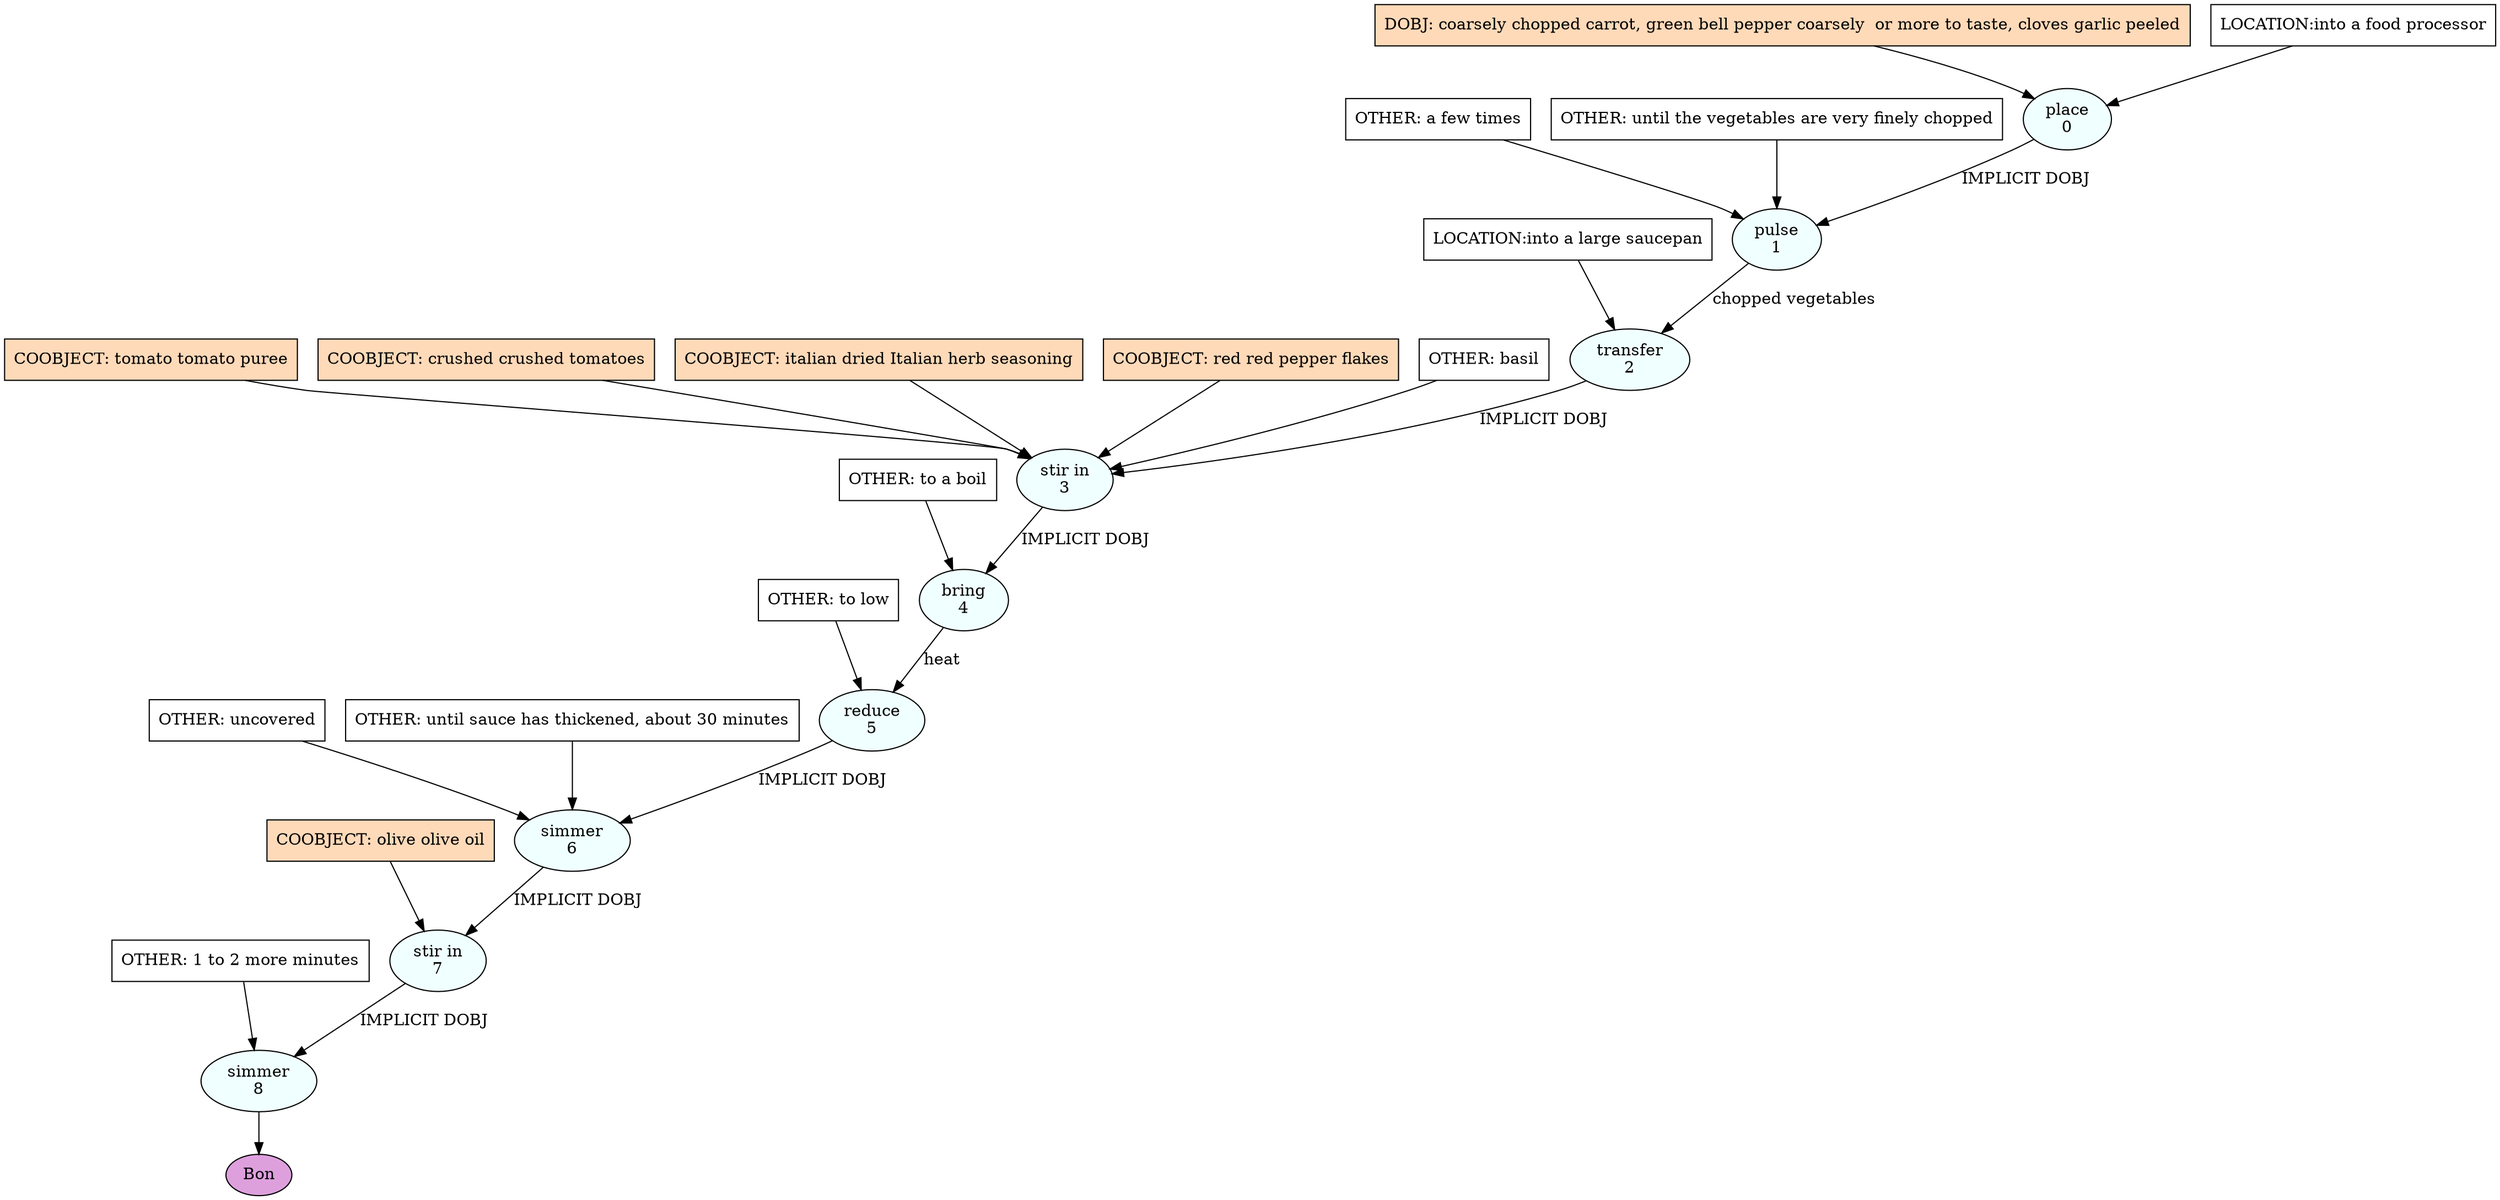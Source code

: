 digraph recipe {
E0[label="place
0", shape=oval, style=filled, fillcolor=azure]
E1[label="pulse
1", shape=oval, style=filled, fillcolor=azure]
E2[label="transfer
2", shape=oval, style=filled, fillcolor=azure]
E3[label="stir in
3", shape=oval, style=filled, fillcolor=azure]
E4[label="bring
4", shape=oval, style=filled, fillcolor=azure]
E5[label="reduce
5", shape=oval, style=filled, fillcolor=azure]
E6[label="simmer
6", shape=oval, style=filled, fillcolor=azure]
E7[label="stir in
7", shape=oval, style=filled, fillcolor=azure]
E8[label="simmer
8", shape=oval, style=filled, fillcolor=azure]
D0[label="DOBJ: coarsely chopped carrot, green bell pepper coarsely  or more to taste, cloves garlic peeled", shape=box, style=filled, fillcolor=peachpuff]
D0 -> E0
P0_0[label="LOCATION:into a food processor", shape=box, style=filled, fillcolor=white]
P0_0 -> E0
E0 -> E1 [label="IMPLICIT DOBJ"]
O1_0_0[label="OTHER: a few times", shape=box, style=filled, fillcolor=white]
O1_0_0 -> E1
O1_1_0[label="OTHER: until the vegetables are very finely chopped", shape=box, style=filled, fillcolor=white]
O1_1_0 -> E1
E1 -> E2 [label="chopped vegetables"]
P2_0_0[label="LOCATION:into a large saucepan", shape=box, style=filled, fillcolor=white]
P2_0_0 -> E2
E2 -> E3 [label="IMPLICIT DOBJ"]
P3_0_ing[label="COOBJECT: tomato tomato puree", shape=box, style=filled, fillcolor=peachpuff]
P3_0_ing -> E3
P3_1_ing[label="COOBJECT: crushed crushed tomatoes", shape=box, style=filled, fillcolor=peachpuff]
P3_1_ing -> E3
P3_2_ing[label="COOBJECT: italian dried Italian herb seasoning", shape=box, style=filled, fillcolor=peachpuff]
P3_2_ing -> E3
P3_3_ing[label="COOBJECT: red red pepper flakes", shape=box, style=filled, fillcolor=peachpuff]
P3_3_ing -> E3
O3_0_0[label="OTHER: basil", shape=box, style=filled, fillcolor=white]
O3_0_0 -> E3
E3 -> E4 [label="IMPLICIT DOBJ"]
O4_0_0[label="OTHER: to a boil", shape=box, style=filled, fillcolor=white]
O4_0_0 -> E4
E4 -> E5 [label="heat"]
O5_0_0[label="OTHER: to low", shape=box, style=filled, fillcolor=white]
O5_0_0 -> E5
E5 -> E6 [label="IMPLICIT DOBJ"]
O6_0_0[label="OTHER: uncovered", shape=box, style=filled, fillcolor=white]
O6_0_0 -> E6
O6_1_0[label="OTHER: until sauce has thickened, about 30 minutes", shape=box, style=filled, fillcolor=white]
O6_1_0 -> E6
E6 -> E7 [label="IMPLICIT DOBJ"]
P7_0_ing[label="COOBJECT: olive olive oil", shape=box, style=filled, fillcolor=peachpuff]
P7_0_ing -> E7
E7 -> E8 [label="IMPLICIT DOBJ"]
O8_0_0[label="OTHER: 1 to 2 more minutes", shape=box, style=filled, fillcolor=white]
O8_0_0 -> E8
EOR[label="Bon", shape=oval, style=filled, fillcolor=plum]
E8 -> EOR
}
